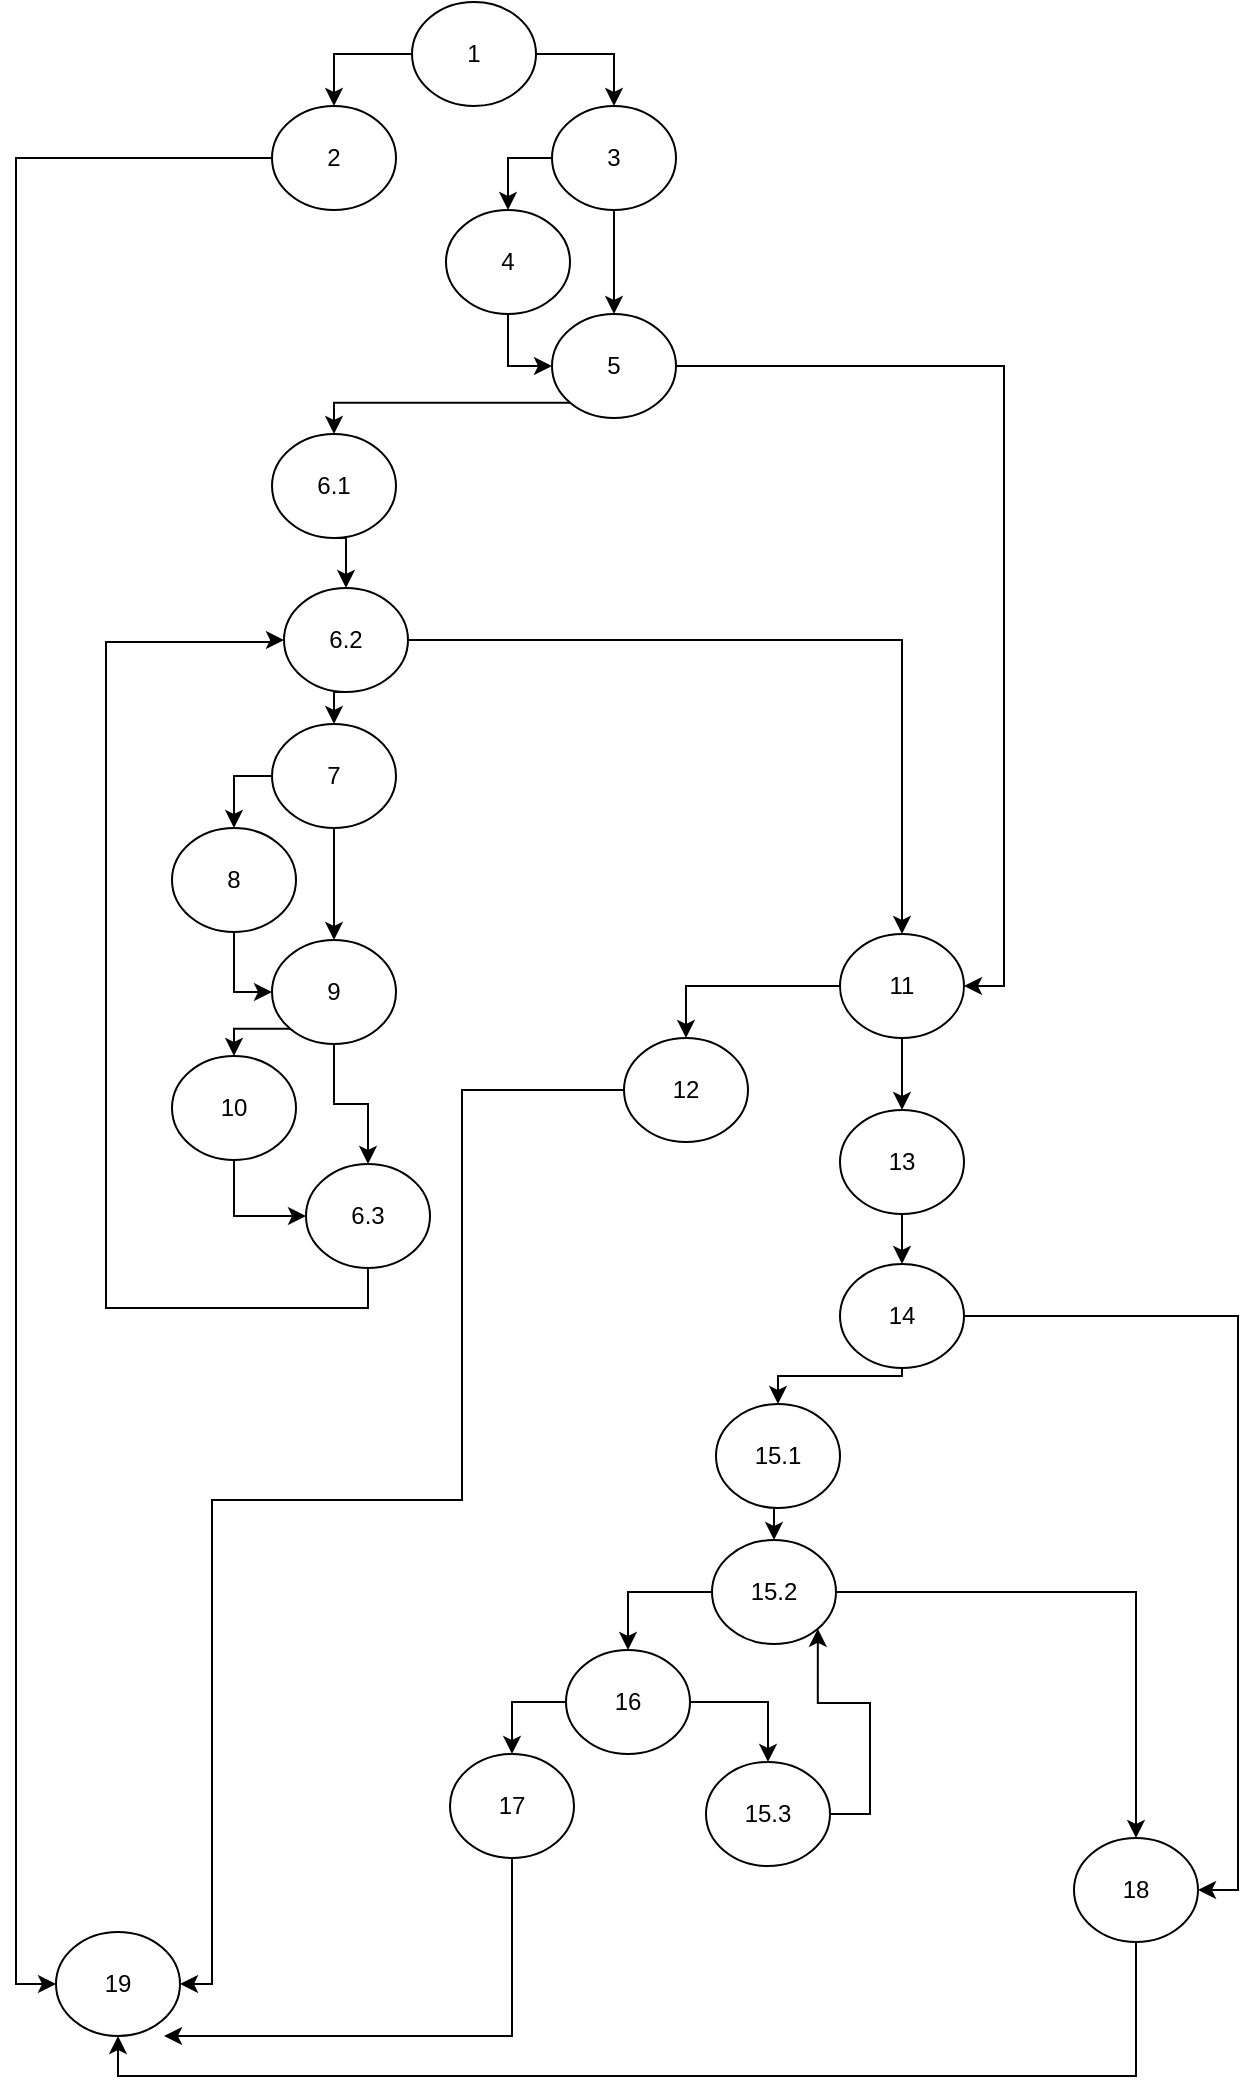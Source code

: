 <mxfile version="21.2.8" type="device">
  <diagram name="Page-1" id="PFkMj68SpPz-wRc8ezKi">
    <mxGraphModel dx="712" dy="827" grid="0" gridSize="10" guides="1" tooltips="1" connect="1" arrows="1" fold="1" page="1" pageScale="1" pageWidth="850" pageHeight="1100" math="0" shadow="0">
      <root>
        <mxCell id="0" />
        <mxCell id="1" parent="0" />
        <mxCell id="yzQE8LfdgDyKLCNUL7R--5" style="edgeStyle=orthogonalEdgeStyle;rounded=0;orthogonalLoop=1;jettySize=auto;html=1;exitX=0;exitY=0.5;exitDx=0;exitDy=0;entryX=0.5;entryY=0;entryDx=0;entryDy=0;" edge="1" parent="1" source="yzQE8LfdgDyKLCNUL7R--1" target="yzQE8LfdgDyKLCNUL7R--2">
          <mxGeometry relative="1" as="geometry" />
        </mxCell>
        <mxCell id="yzQE8LfdgDyKLCNUL7R--6" style="edgeStyle=orthogonalEdgeStyle;rounded=0;orthogonalLoop=1;jettySize=auto;html=1;exitX=1;exitY=0.5;exitDx=0;exitDy=0;entryX=0.5;entryY=0;entryDx=0;entryDy=0;" edge="1" parent="1" source="yzQE8LfdgDyKLCNUL7R--1" target="yzQE8LfdgDyKLCNUL7R--3">
          <mxGeometry relative="1" as="geometry" />
        </mxCell>
        <mxCell id="yzQE8LfdgDyKLCNUL7R--1" value="1" style="ellipse;whiteSpace=wrap;html=1;" vertex="1" parent="1">
          <mxGeometry x="257" y="58" width="62" height="52" as="geometry" />
        </mxCell>
        <mxCell id="yzQE8LfdgDyKLCNUL7R--7" style="edgeStyle=orthogonalEdgeStyle;rounded=0;orthogonalLoop=1;jettySize=auto;html=1;exitX=0;exitY=0.5;exitDx=0;exitDy=0;entryX=0;entryY=0.5;entryDx=0;entryDy=0;" edge="1" parent="1" source="yzQE8LfdgDyKLCNUL7R--2" target="yzQE8LfdgDyKLCNUL7R--4">
          <mxGeometry relative="1" as="geometry" />
        </mxCell>
        <mxCell id="yzQE8LfdgDyKLCNUL7R--2" value="2" style="ellipse;whiteSpace=wrap;html=1;" vertex="1" parent="1">
          <mxGeometry x="187" y="110" width="62" height="52" as="geometry" />
        </mxCell>
        <mxCell id="yzQE8LfdgDyKLCNUL7R--10" style="edgeStyle=orthogonalEdgeStyle;rounded=0;orthogonalLoop=1;jettySize=auto;html=1;exitX=0;exitY=0.5;exitDx=0;exitDy=0;" edge="1" parent="1" source="yzQE8LfdgDyKLCNUL7R--3" target="yzQE8LfdgDyKLCNUL7R--8">
          <mxGeometry relative="1" as="geometry" />
        </mxCell>
        <mxCell id="yzQE8LfdgDyKLCNUL7R--12" style="edgeStyle=orthogonalEdgeStyle;rounded=0;orthogonalLoop=1;jettySize=auto;html=1;exitX=0.5;exitY=1;exitDx=0;exitDy=0;" edge="1" parent="1" source="yzQE8LfdgDyKLCNUL7R--3" target="yzQE8LfdgDyKLCNUL7R--9">
          <mxGeometry relative="1" as="geometry" />
        </mxCell>
        <mxCell id="yzQE8LfdgDyKLCNUL7R--3" value="3" style="ellipse;whiteSpace=wrap;html=1;" vertex="1" parent="1">
          <mxGeometry x="327" y="110" width="62" height="52" as="geometry" />
        </mxCell>
        <mxCell id="yzQE8LfdgDyKLCNUL7R--4" value="19" style="ellipse;whiteSpace=wrap;html=1;" vertex="1" parent="1">
          <mxGeometry x="79" y="1023" width="62" height="52" as="geometry" />
        </mxCell>
        <mxCell id="yzQE8LfdgDyKLCNUL7R--11" style="edgeStyle=orthogonalEdgeStyle;rounded=0;orthogonalLoop=1;jettySize=auto;html=1;exitX=0.5;exitY=1;exitDx=0;exitDy=0;entryX=0;entryY=0.5;entryDx=0;entryDy=0;" edge="1" parent="1" source="yzQE8LfdgDyKLCNUL7R--8" target="yzQE8LfdgDyKLCNUL7R--9">
          <mxGeometry relative="1" as="geometry">
            <Array as="points">
              <mxPoint x="305" y="240" />
            </Array>
          </mxGeometry>
        </mxCell>
        <mxCell id="yzQE8LfdgDyKLCNUL7R--8" value="4" style="ellipse;whiteSpace=wrap;html=1;" vertex="1" parent="1">
          <mxGeometry x="274" y="162" width="62" height="52" as="geometry" />
        </mxCell>
        <mxCell id="yzQE8LfdgDyKLCNUL7R--17" style="edgeStyle=orthogonalEdgeStyle;rounded=0;orthogonalLoop=1;jettySize=auto;html=1;exitX=1;exitY=0.5;exitDx=0;exitDy=0;entryX=1;entryY=0.5;entryDx=0;entryDy=0;" edge="1" parent="1" source="yzQE8LfdgDyKLCNUL7R--9" target="yzQE8LfdgDyKLCNUL7R--16">
          <mxGeometry relative="1" as="geometry" />
        </mxCell>
        <mxCell id="yzQE8LfdgDyKLCNUL7R--36" style="edgeStyle=orthogonalEdgeStyle;rounded=0;orthogonalLoop=1;jettySize=auto;html=1;exitX=0;exitY=1;exitDx=0;exitDy=0;entryX=0.5;entryY=0;entryDx=0;entryDy=0;" edge="1" parent="1" source="yzQE8LfdgDyKLCNUL7R--9" target="yzQE8LfdgDyKLCNUL7R--14">
          <mxGeometry relative="1" as="geometry">
            <Array as="points">
              <mxPoint x="218" y="258" />
            </Array>
          </mxGeometry>
        </mxCell>
        <mxCell id="yzQE8LfdgDyKLCNUL7R--9" value="5" style="ellipse;whiteSpace=wrap;html=1;" vertex="1" parent="1">
          <mxGeometry x="327" y="214" width="62" height="52" as="geometry" />
        </mxCell>
        <mxCell id="yzQE8LfdgDyKLCNUL7R--19" style="edgeStyle=orthogonalEdgeStyle;rounded=0;orthogonalLoop=1;jettySize=auto;html=1;exitX=0.5;exitY=1;exitDx=0;exitDy=0;entryX=0.5;entryY=0;entryDx=0;entryDy=0;" edge="1" parent="1" source="yzQE8LfdgDyKLCNUL7R--14" target="yzQE8LfdgDyKLCNUL7R--18">
          <mxGeometry relative="1" as="geometry" />
        </mxCell>
        <mxCell id="yzQE8LfdgDyKLCNUL7R--14" value="6.1" style="ellipse;whiteSpace=wrap;html=1;" vertex="1" parent="1">
          <mxGeometry x="187" y="274" width="62" height="52" as="geometry" />
        </mxCell>
        <mxCell id="yzQE8LfdgDyKLCNUL7R--45" style="edgeStyle=orthogonalEdgeStyle;rounded=0;orthogonalLoop=1;jettySize=auto;html=1;exitX=0;exitY=0.5;exitDx=0;exitDy=0;entryX=0.5;entryY=0;entryDx=0;entryDy=0;" edge="1" parent="1" source="yzQE8LfdgDyKLCNUL7R--16" target="yzQE8LfdgDyKLCNUL7R--43">
          <mxGeometry relative="1" as="geometry" />
        </mxCell>
        <mxCell id="yzQE8LfdgDyKLCNUL7R--48" style="edgeStyle=orthogonalEdgeStyle;rounded=0;orthogonalLoop=1;jettySize=auto;html=1;exitX=0.5;exitY=1;exitDx=0;exitDy=0;" edge="1" parent="1" source="yzQE8LfdgDyKLCNUL7R--16" target="yzQE8LfdgDyKLCNUL7R--47">
          <mxGeometry relative="1" as="geometry" />
        </mxCell>
        <mxCell id="yzQE8LfdgDyKLCNUL7R--16" value="11" style="ellipse;whiteSpace=wrap;html=1;" vertex="1" parent="1">
          <mxGeometry x="471" y="524" width="62" height="52" as="geometry" />
        </mxCell>
        <mxCell id="yzQE8LfdgDyKLCNUL7R--22" style="edgeStyle=orthogonalEdgeStyle;rounded=0;orthogonalLoop=1;jettySize=auto;html=1;exitX=1;exitY=0.5;exitDx=0;exitDy=0;entryX=0.5;entryY=0;entryDx=0;entryDy=0;" edge="1" parent="1" source="yzQE8LfdgDyKLCNUL7R--18" target="yzQE8LfdgDyKLCNUL7R--16">
          <mxGeometry relative="1" as="geometry" />
        </mxCell>
        <mxCell id="yzQE8LfdgDyKLCNUL7R--24" style="edgeStyle=orthogonalEdgeStyle;rounded=0;orthogonalLoop=1;jettySize=auto;html=1;exitX=0.5;exitY=1;exitDx=0;exitDy=0;entryX=0.5;entryY=0;entryDx=0;entryDy=0;" edge="1" parent="1" source="yzQE8LfdgDyKLCNUL7R--18" target="yzQE8LfdgDyKLCNUL7R--23">
          <mxGeometry relative="1" as="geometry" />
        </mxCell>
        <mxCell id="yzQE8LfdgDyKLCNUL7R--18" value="6.2" style="ellipse;whiteSpace=wrap;html=1;" vertex="1" parent="1">
          <mxGeometry x="193" y="351" width="62" height="52" as="geometry" />
        </mxCell>
        <mxCell id="yzQE8LfdgDyKLCNUL7R--26" style="edgeStyle=orthogonalEdgeStyle;rounded=0;orthogonalLoop=1;jettySize=auto;html=1;exitX=0;exitY=0.5;exitDx=0;exitDy=0;entryX=0.5;entryY=0;entryDx=0;entryDy=0;" edge="1" parent="1" source="yzQE8LfdgDyKLCNUL7R--23" target="yzQE8LfdgDyKLCNUL7R--25">
          <mxGeometry relative="1" as="geometry" />
        </mxCell>
        <mxCell id="yzQE8LfdgDyKLCNUL7R--28" style="edgeStyle=orthogonalEdgeStyle;rounded=0;orthogonalLoop=1;jettySize=auto;html=1;exitX=0.5;exitY=1;exitDx=0;exitDy=0;" edge="1" parent="1" source="yzQE8LfdgDyKLCNUL7R--23" target="yzQE8LfdgDyKLCNUL7R--27">
          <mxGeometry relative="1" as="geometry" />
        </mxCell>
        <mxCell id="yzQE8LfdgDyKLCNUL7R--23" value="7" style="ellipse;whiteSpace=wrap;html=1;" vertex="1" parent="1">
          <mxGeometry x="187" y="419" width="62" height="52" as="geometry" />
        </mxCell>
        <mxCell id="yzQE8LfdgDyKLCNUL7R--30" style="edgeStyle=orthogonalEdgeStyle;rounded=0;orthogonalLoop=1;jettySize=auto;html=1;exitX=0.5;exitY=1;exitDx=0;exitDy=0;entryX=0;entryY=0.5;entryDx=0;entryDy=0;" edge="1" parent="1" source="yzQE8LfdgDyKLCNUL7R--25" target="yzQE8LfdgDyKLCNUL7R--27">
          <mxGeometry relative="1" as="geometry">
            <Array as="points">
              <mxPoint x="168" y="553" />
            </Array>
          </mxGeometry>
        </mxCell>
        <mxCell id="yzQE8LfdgDyKLCNUL7R--25" value="8" style="ellipse;whiteSpace=wrap;html=1;" vertex="1" parent="1">
          <mxGeometry x="137" y="471" width="62" height="52" as="geometry" />
        </mxCell>
        <mxCell id="yzQE8LfdgDyKLCNUL7R--35" style="edgeStyle=orthogonalEdgeStyle;rounded=0;orthogonalLoop=1;jettySize=auto;html=1;exitX=0;exitY=1;exitDx=0;exitDy=0;entryX=0.5;entryY=0;entryDx=0;entryDy=0;" edge="1" parent="1" source="yzQE8LfdgDyKLCNUL7R--27" target="yzQE8LfdgDyKLCNUL7R--32">
          <mxGeometry relative="1" as="geometry" />
        </mxCell>
        <mxCell id="yzQE8LfdgDyKLCNUL7R--40" style="edgeStyle=orthogonalEdgeStyle;rounded=0;orthogonalLoop=1;jettySize=auto;html=1;exitX=0.5;exitY=1;exitDx=0;exitDy=0;entryX=0.5;entryY=0;entryDx=0;entryDy=0;" edge="1" parent="1" source="yzQE8LfdgDyKLCNUL7R--27" target="yzQE8LfdgDyKLCNUL7R--37">
          <mxGeometry relative="1" as="geometry" />
        </mxCell>
        <mxCell id="yzQE8LfdgDyKLCNUL7R--27" value="9" style="ellipse;whiteSpace=wrap;html=1;" vertex="1" parent="1">
          <mxGeometry x="187" y="527" width="62" height="52" as="geometry" />
        </mxCell>
        <mxCell id="yzQE8LfdgDyKLCNUL7R--39" style="edgeStyle=orthogonalEdgeStyle;rounded=0;orthogonalLoop=1;jettySize=auto;html=1;exitX=0.5;exitY=1;exitDx=0;exitDy=0;entryX=0;entryY=0.5;entryDx=0;entryDy=0;" edge="1" parent="1" source="yzQE8LfdgDyKLCNUL7R--32" target="yzQE8LfdgDyKLCNUL7R--37">
          <mxGeometry relative="1" as="geometry">
            <Array as="points">
              <mxPoint x="168" y="665" />
              <mxPoint x="195" y="665" />
            </Array>
          </mxGeometry>
        </mxCell>
        <mxCell id="yzQE8LfdgDyKLCNUL7R--32" value="10" style="ellipse;whiteSpace=wrap;html=1;" vertex="1" parent="1">
          <mxGeometry x="137" y="585" width="62" height="52" as="geometry" />
        </mxCell>
        <mxCell id="yzQE8LfdgDyKLCNUL7R--41" style="edgeStyle=orthogonalEdgeStyle;rounded=0;orthogonalLoop=1;jettySize=auto;html=1;exitX=0.5;exitY=1;exitDx=0;exitDy=0;entryX=0;entryY=0.5;entryDx=0;entryDy=0;" edge="1" parent="1" source="yzQE8LfdgDyKLCNUL7R--37" target="yzQE8LfdgDyKLCNUL7R--18">
          <mxGeometry relative="1" as="geometry">
            <Array as="points">
              <mxPoint x="235" y="711" />
              <mxPoint x="104" y="711" />
              <mxPoint x="104" y="378" />
              <mxPoint x="187" y="378" />
            </Array>
          </mxGeometry>
        </mxCell>
        <mxCell id="yzQE8LfdgDyKLCNUL7R--37" value="6.3" style="ellipse;whiteSpace=wrap;html=1;" vertex="1" parent="1">
          <mxGeometry x="204" y="639" width="62" height="52" as="geometry" />
        </mxCell>
        <mxCell id="yzQE8LfdgDyKLCNUL7R--46" style="edgeStyle=orthogonalEdgeStyle;rounded=0;orthogonalLoop=1;jettySize=auto;html=1;exitX=0;exitY=0.5;exitDx=0;exitDy=0;entryX=1;entryY=0.5;entryDx=0;entryDy=0;" edge="1" parent="1" source="yzQE8LfdgDyKLCNUL7R--43" target="yzQE8LfdgDyKLCNUL7R--4">
          <mxGeometry relative="1" as="geometry">
            <Array as="points">
              <mxPoint x="282" y="602" />
              <mxPoint x="282" y="807" />
              <mxPoint x="157" y="807" />
              <mxPoint x="157" y="1049" />
            </Array>
          </mxGeometry>
        </mxCell>
        <mxCell id="yzQE8LfdgDyKLCNUL7R--43" value="12" style="ellipse;whiteSpace=wrap;html=1;" vertex="1" parent="1">
          <mxGeometry x="363" y="576" width="62" height="52" as="geometry" />
        </mxCell>
        <mxCell id="yzQE8LfdgDyKLCNUL7R--50" style="edgeStyle=orthogonalEdgeStyle;rounded=0;orthogonalLoop=1;jettySize=auto;html=1;exitX=0.5;exitY=1;exitDx=0;exitDy=0;entryX=0.5;entryY=0;entryDx=0;entryDy=0;" edge="1" parent="1" source="yzQE8LfdgDyKLCNUL7R--47" target="yzQE8LfdgDyKLCNUL7R--49">
          <mxGeometry relative="1" as="geometry" />
        </mxCell>
        <mxCell id="yzQE8LfdgDyKLCNUL7R--47" value="13" style="ellipse;whiteSpace=wrap;html=1;" vertex="1" parent="1">
          <mxGeometry x="471" y="612" width="62" height="52" as="geometry" />
        </mxCell>
        <mxCell id="yzQE8LfdgDyKLCNUL7R--52" style="edgeStyle=orthogonalEdgeStyle;rounded=0;orthogonalLoop=1;jettySize=auto;html=1;exitX=0.5;exitY=1;exitDx=0;exitDy=0;" edge="1" parent="1" source="yzQE8LfdgDyKLCNUL7R--49" target="yzQE8LfdgDyKLCNUL7R--51">
          <mxGeometry relative="1" as="geometry">
            <Array as="points">
              <mxPoint x="502" y="745" />
              <mxPoint x="440" y="745" />
            </Array>
          </mxGeometry>
        </mxCell>
        <mxCell id="yzQE8LfdgDyKLCNUL7R--59" style="edgeStyle=orthogonalEdgeStyle;rounded=0;orthogonalLoop=1;jettySize=auto;html=1;exitX=1;exitY=0.5;exitDx=0;exitDy=0;entryX=1;entryY=0.5;entryDx=0;entryDy=0;" edge="1" parent="1" source="yzQE8LfdgDyKLCNUL7R--49" target="yzQE8LfdgDyKLCNUL7R--58">
          <mxGeometry relative="1" as="geometry" />
        </mxCell>
        <mxCell id="yzQE8LfdgDyKLCNUL7R--49" value="14" style="ellipse;whiteSpace=wrap;html=1;" vertex="1" parent="1">
          <mxGeometry x="471" y="689" width="62" height="52" as="geometry" />
        </mxCell>
        <mxCell id="yzQE8LfdgDyKLCNUL7R--54" style="edgeStyle=orthogonalEdgeStyle;rounded=0;orthogonalLoop=1;jettySize=auto;html=1;exitX=0.5;exitY=1;exitDx=0;exitDy=0;entryX=0.5;entryY=0;entryDx=0;entryDy=0;" edge="1" parent="1" source="yzQE8LfdgDyKLCNUL7R--51" target="yzQE8LfdgDyKLCNUL7R--53">
          <mxGeometry relative="1" as="geometry" />
        </mxCell>
        <mxCell id="yzQE8LfdgDyKLCNUL7R--51" value="15.1" style="ellipse;whiteSpace=wrap;html=1;" vertex="1" parent="1">
          <mxGeometry x="409" y="759" width="62" height="52" as="geometry" />
        </mxCell>
        <mxCell id="yzQE8LfdgDyKLCNUL7R--56" style="edgeStyle=orthogonalEdgeStyle;rounded=0;orthogonalLoop=1;jettySize=auto;html=1;exitX=0;exitY=0.5;exitDx=0;exitDy=0;entryX=0.5;entryY=0;entryDx=0;entryDy=0;" edge="1" parent="1" source="yzQE8LfdgDyKLCNUL7R--53" target="yzQE8LfdgDyKLCNUL7R--55">
          <mxGeometry relative="1" as="geometry" />
        </mxCell>
        <mxCell id="yzQE8LfdgDyKLCNUL7R--61" style="edgeStyle=orthogonalEdgeStyle;rounded=0;orthogonalLoop=1;jettySize=auto;html=1;exitX=1;exitY=0.5;exitDx=0;exitDy=0;entryX=0.5;entryY=0;entryDx=0;entryDy=0;" edge="1" parent="1" source="yzQE8LfdgDyKLCNUL7R--53" target="yzQE8LfdgDyKLCNUL7R--58">
          <mxGeometry relative="1" as="geometry" />
        </mxCell>
        <mxCell id="yzQE8LfdgDyKLCNUL7R--53" value="15.2" style="ellipse;whiteSpace=wrap;html=1;" vertex="1" parent="1">
          <mxGeometry x="407" y="827" width="62" height="52" as="geometry" />
        </mxCell>
        <mxCell id="yzQE8LfdgDyKLCNUL7R--63" style="edgeStyle=orthogonalEdgeStyle;rounded=0;orthogonalLoop=1;jettySize=auto;html=1;exitX=0;exitY=0.5;exitDx=0;exitDy=0;entryX=0.5;entryY=0;entryDx=0;entryDy=0;" edge="1" parent="1" source="yzQE8LfdgDyKLCNUL7R--55" target="yzQE8LfdgDyKLCNUL7R--62">
          <mxGeometry relative="1" as="geometry" />
        </mxCell>
        <mxCell id="yzQE8LfdgDyKLCNUL7R--66" style="edgeStyle=orthogonalEdgeStyle;rounded=0;orthogonalLoop=1;jettySize=auto;html=1;exitX=1;exitY=0.5;exitDx=0;exitDy=0;entryX=0.5;entryY=0;entryDx=0;entryDy=0;" edge="1" parent="1" source="yzQE8LfdgDyKLCNUL7R--55" target="yzQE8LfdgDyKLCNUL7R--65">
          <mxGeometry relative="1" as="geometry" />
        </mxCell>
        <mxCell id="yzQE8LfdgDyKLCNUL7R--55" value="16" style="ellipse;whiteSpace=wrap;html=1;" vertex="1" parent="1">
          <mxGeometry x="334" y="882" width="62" height="52" as="geometry" />
        </mxCell>
        <mxCell id="yzQE8LfdgDyKLCNUL7R--60" style="edgeStyle=orthogonalEdgeStyle;rounded=0;orthogonalLoop=1;jettySize=auto;html=1;exitX=0.5;exitY=1;exitDx=0;exitDy=0;entryX=0.5;entryY=1;entryDx=0;entryDy=0;" edge="1" parent="1" source="yzQE8LfdgDyKLCNUL7R--58" target="yzQE8LfdgDyKLCNUL7R--4">
          <mxGeometry relative="1" as="geometry" />
        </mxCell>
        <mxCell id="yzQE8LfdgDyKLCNUL7R--58" value="18" style="ellipse;whiteSpace=wrap;html=1;" vertex="1" parent="1">
          <mxGeometry x="588" y="976" width="62" height="52" as="geometry" />
        </mxCell>
        <mxCell id="yzQE8LfdgDyKLCNUL7R--64" style="edgeStyle=orthogonalEdgeStyle;rounded=0;orthogonalLoop=1;jettySize=auto;html=1;exitX=0.5;exitY=1;exitDx=0;exitDy=0;entryX=0.871;entryY=1;entryDx=0;entryDy=0;entryPerimeter=0;" edge="1" parent="1" source="yzQE8LfdgDyKLCNUL7R--62" target="yzQE8LfdgDyKLCNUL7R--4">
          <mxGeometry relative="1" as="geometry">
            <Array as="points">
              <mxPoint x="307" y="1075" />
            </Array>
          </mxGeometry>
        </mxCell>
        <mxCell id="yzQE8LfdgDyKLCNUL7R--62" value="17" style="ellipse;whiteSpace=wrap;html=1;" vertex="1" parent="1">
          <mxGeometry x="276" y="934" width="62" height="52" as="geometry" />
        </mxCell>
        <mxCell id="yzQE8LfdgDyKLCNUL7R--67" style="edgeStyle=orthogonalEdgeStyle;rounded=0;orthogonalLoop=1;jettySize=auto;html=1;exitX=1;exitY=0.5;exitDx=0;exitDy=0;entryX=1;entryY=1;entryDx=0;entryDy=0;" edge="1" parent="1" source="yzQE8LfdgDyKLCNUL7R--65" target="yzQE8LfdgDyKLCNUL7R--53">
          <mxGeometry relative="1" as="geometry" />
        </mxCell>
        <mxCell id="yzQE8LfdgDyKLCNUL7R--65" value="15.3" style="ellipse;whiteSpace=wrap;html=1;" vertex="1" parent="1">
          <mxGeometry x="404" y="938" width="62" height="52" as="geometry" />
        </mxCell>
      </root>
    </mxGraphModel>
  </diagram>
</mxfile>
